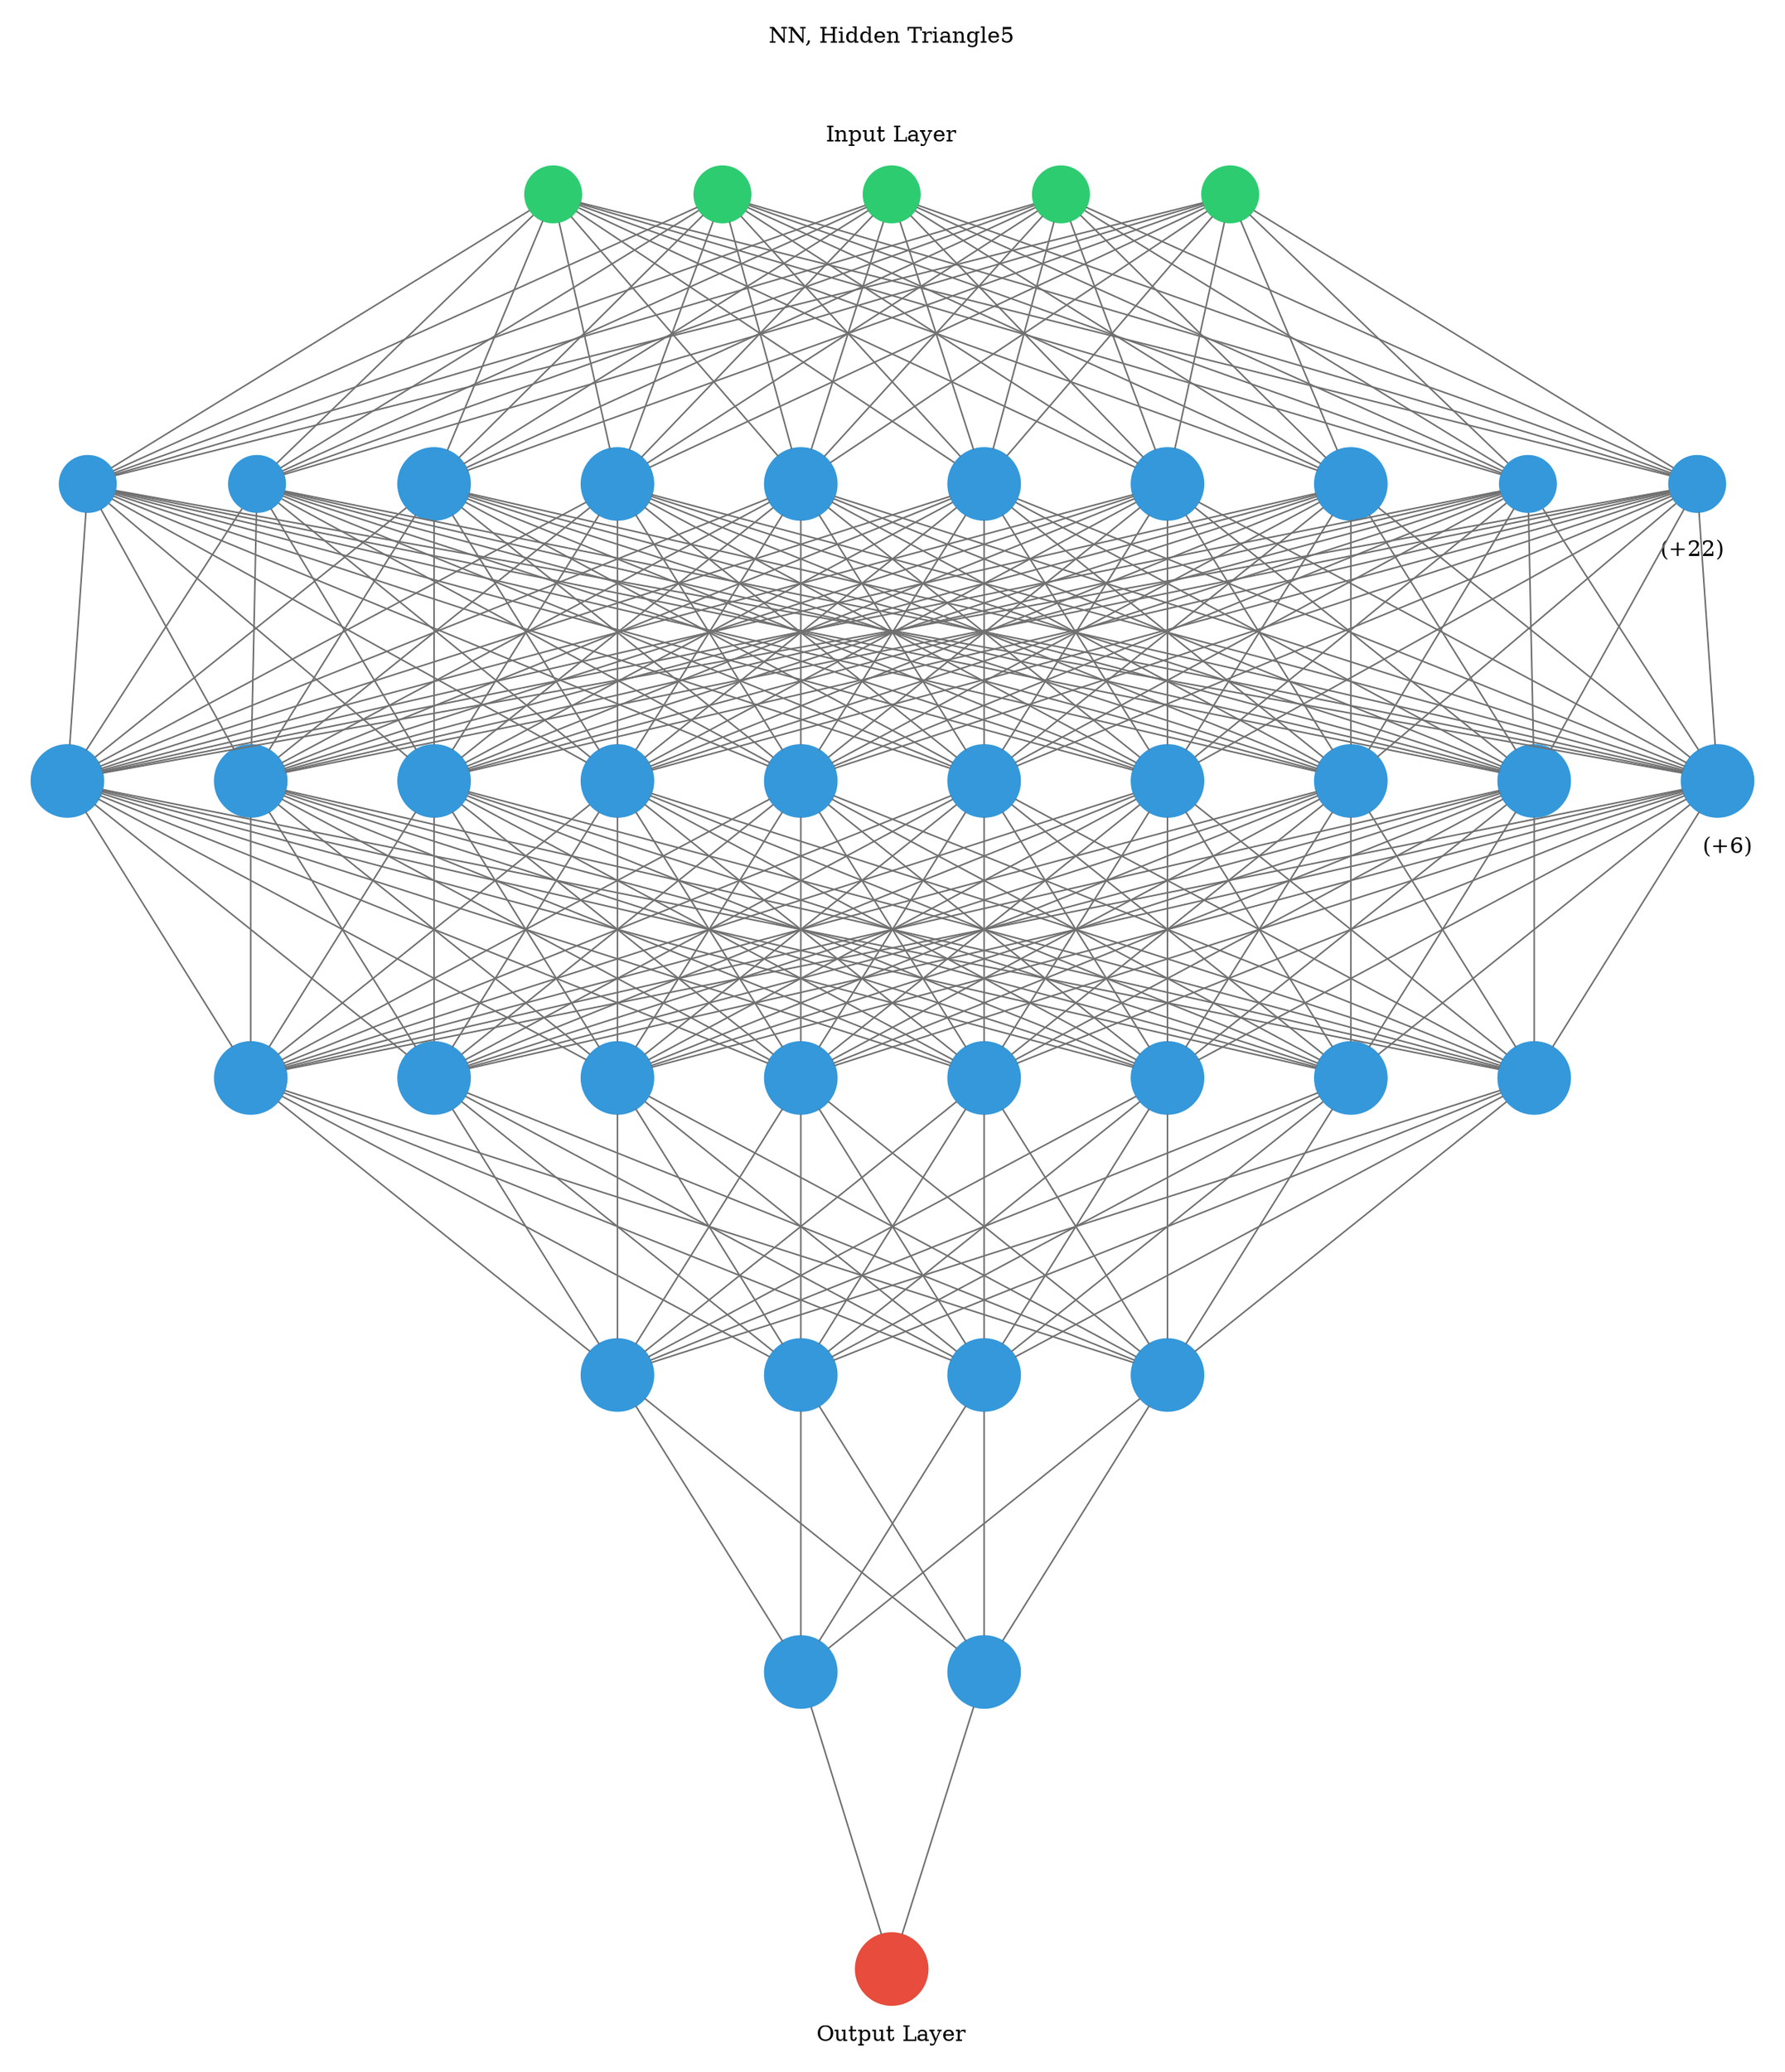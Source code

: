 digraph g {
	graph [nodesep=1 ranksep=2 splines=false]
	edge [arrowhead=none color="#707070"]
	subgraph cluster_input {
		node [color="#2ecc71" fontcolor="#2ecc71" shape=circle style=filled]
		color=white
		1
		label="NN, Hidden Triangle5



Input Layer"
		rank=same
		2
		label="NN, Hidden Triangle5



Input Layer"
		rank=same
		3
		label="NN, Hidden Triangle5



Input Layer"
		rank=same
		4
		label="NN, Hidden Triangle5



Input Layer"
		rank=same
		5
		label="NN, Hidden Triangle5



Input Layer"
		rank=same
	}
	1 -> 6
	2 -> 6
	3 -> 6
	4 -> 6
	5 -> 6
	1 -> 7
	2 -> 7
	3 -> 7
	4 -> 7
	5 -> 7
	1 -> 8
	2 -> 8
	3 -> 8
	4 -> 8
	5 -> 8
	1 -> 9
	2 -> 9
	3 -> 9
	4 -> 9
	5 -> 9
	1 -> 10
	2 -> 10
	3 -> 10
	4 -> 10
	5 -> 10
	1 -> 11
	2 -> 11
	3 -> 11
	4 -> 11
	5 -> 11
	1 -> 12
	2 -> 12
	3 -> 12
	4 -> 12
	5 -> 12
	1 -> 13
	2 -> 13
	3 -> 13
	4 -> 13
	5 -> 13
	1 -> 14
	2 -> 14
	3 -> 14
	4 -> 14
	5 -> 14
	1 -> 15
	2 -> 15
	3 -> 15
	4 -> 15
	5 -> 15
	subgraph cluster_1 {
		color=white
		rank=same
		label=" (+22)" labeljust=right labelloc=b
		6 [color="#3498db" fontcolor="#3498db" shape=circle style=filled]
		7 [color="#3498db" fontcolor="#3498db" shape=circle style=filled]
		8 [color="#3498db" fontcolor="#3498db" shape=circle style=filled]
		9 [color="#3498db" fontcolor="#3498db" shape=circle style=filled]
		10 [color="#3498db" fontcolor="#3498db" shape=circle style=filled]
		11 [color="#3498db" fontcolor="#3498db" shape=circle style=filled]
		12 [color="#3498db" fontcolor="#3498db" shape=circle style=filled]
		13 [color="#3498db" fontcolor="#3498db" shape=circle style=filled]
		14 [color="#3498db" fontcolor="#3498db" shape=circle style=filled]
		15 [color="#3498db" fontcolor="#3498db" shape=circle style=filled]
	}
	6 -> 16
	7 -> 16
	8 -> 16
	9 -> 16
	10 -> 16
	11 -> 16
	12 -> 16
	13 -> 16
	14 -> 16
	15 -> 16
	6 -> 17
	7 -> 17
	8 -> 17
	9 -> 17
	10 -> 17
	11 -> 17
	12 -> 17
	13 -> 17
	14 -> 17
	15 -> 17
	6 -> 18
	7 -> 18
	8 -> 18
	9 -> 18
	10 -> 18
	11 -> 18
	12 -> 18
	13 -> 18
	14 -> 18
	15 -> 18
	6 -> 19
	7 -> 19
	8 -> 19
	9 -> 19
	10 -> 19
	11 -> 19
	12 -> 19
	13 -> 19
	14 -> 19
	15 -> 19
	6 -> 20
	7 -> 20
	8 -> 20
	9 -> 20
	10 -> 20
	11 -> 20
	12 -> 20
	13 -> 20
	14 -> 20
	15 -> 20
	6 -> 21
	7 -> 21
	8 -> 21
	9 -> 21
	10 -> 21
	11 -> 21
	12 -> 21
	13 -> 21
	14 -> 21
	15 -> 21
	6 -> 22
	7 -> 22
	8 -> 22
	9 -> 22
	10 -> 22
	11 -> 22
	12 -> 22
	13 -> 22
	14 -> 22
	15 -> 22
	6 -> 23
	7 -> 23
	8 -> 23
	9 -> 23
	10 -> 23
	11 -> 23
	12 -> 23
	13 -> 23
	14 -> 23
	15 -> 23
	6 -> 24
	7 -> 24
	8 -> 24
	9 -> 24
	10 -> 24
	11 -> 24
	12 -> 24
	13 -> 24
	14 -> 24
	15 -> 24
	6 -> 25
	7 -> 25
	8 -> 25
	9 -> 25
	10 -> 25
	11 -> 25
	12 -> 25
	13 -> 25
	14 -> 25
	15 -> 25
	subgraph cluster_2 {
		color=white
		rank=same
		label=" (+6)" labeljust=right labelloc=b
		16 [color="#3498db" fontcolor="#3498db" shape=circle style=filled]
		17 [color="#3498db" fontcolor="#3498db" shape=circle style=filled]
		18 [color="#3498db" fontcolor="#3498db" shape=circle style=filled]
		19 [color="#3498db" fontcolor="#3498db" shape=circle style=filled]
		20 [color="#3498db" fontcolor="#3498db" shape=circle style=filled]
		21 [color="#3498db" fontcolor="#3498db" shape=circle style=filled]
		22 [color="#3498db" fontcolor="#3498db" shape=circle style=filled]
		23 [color="#3498db" fontcolor="#3498db" shape=circle style=filled]
		24 [color="#3498db" fontcolor="#3498db" shape=circle style=filled]
		25 [color="#3498db" fontcolor="#3498db" shape=circle style=filled]
	}
	16 -> 26
	17 -> 26
	18 -> 26
	19 -> 26
	20 -> 26
	21 -> 26
	22 -> 26
	23 -> 26
	24 -> 26
	25 -> 26
	16 -> 27
	17 -> 27
	18 -> 27
	19 -> 27
	20 -> 27
	21 -> 27
	22 -> 27
	23 -> 27
	24 -> 27
	25 -> 27
	16 -> 28
	17 -> 28
	18 -> 28
	19 -> 28
	20 -> 28
	21 -> 28
	22 -> 28
	23 -> 28
	24 -> 28
	25 -> 28
	16 -> 29
	17 -> 29
	18 -> 29
	19 -> 29
	20 -> 29
	21 -> 29
	22 -> 29
	23 -> 29
	24 -> 29
	25 -> 29
	16 -> 30
	17 -> 30
	18 -> 30
	19 -> 30
	20 -> 30
	21 -> 30
	22 -> 30
	23 -> 30
	24 -> 30
	25 -> 30
	16 -> 31
	17 -> 31
	18 -> 31
	19 -> 31
	20 -> 31
	21 -> 31
	22 -> 31
	23 -> 31
	24 -> 31
	25 -> 31
	16 -> 32
	17 -> 32
	18 -> 32
	19 -> 32
	20 -> 32
	21 -> 32
	22 -> 32
	23 -> 32
	24 -> 32
	25 -> 32
	16 -> 33
	17 -> 33
	18 -> 33
	19 -> 33
	20 -> 33
	21 -> 33
	22 -> 33
	23 -> 33
	24 -> 33
	25 -> 33
	subgraph cluster_3 {
		color=white
		rank=same
		label="" labeljust=right labelloc=b
		26 [color="#3498db" fontcolor="#3498db" shape=circle style=filled]
		27 [color="#3498db" fontcolor="#3498db" shape=circle style=filled]
		28 [color="#3498db" fontcolor="#3498db" shape=circle style=filled]
		29 [color="#3498db" fontcolor="#3498db" shape=circle style=filled]
		30 [color="#3498db" fontcolor="#3498db" shape=circle style=filled]
		31 [color="#3498db" fontcolor="#3498db" shape=circle style=filled]
		32 [color="#3498db" fontcolor="#3498db" shape=circle style=filled]
		33 [color="#3498db" fontcolor="#3498db" shape=circle style=filled]
	}
	26 -> 34
	27 -> 34
	28 -> 34
	29 -> 34
	30 -> 34
	31 -> 34
	32 -> 34
	33 -> 34
	26 -> 35
	27 -> 35
	28 -> 35
	29 -> 35
	30 -> 35
	31 -> 35
	32 -> 35
	33 -> 35
	26 -> 36
	27 -> 36
	28 -> 36
	29 -> 36
	30 -> 36
	31 -> 36
	32 -> 36
	33 -> 36
	26 -> 37
	27 -> 37
	28 -> 37
	29 -> 37
	30 -> 37
	31 -> 37
	32 -> 37
	33 -> 37
	subgraph cluster_4 {
		color=white
		rank=same
		label="" labeljust=right labelloc=b
		34 [color="#3498db" fontcolor="#3498db" shape=circle style=filled]
		35 [color="#3498db" fontcolor="#3498db" shape=circle style=filled]
		36 [color="#3498db" fontcolor="#3498db" shape=circle style=filled]
		37 [color="#3498db" fontcolor="#3498db" shape=circle style=filled]
	}
	34 -> 38
	35 -> 38
	36 -> 38
	37 -> 38
	34 -> 39
	35 -> 39
	36 -> 39
	37 -> 39
	subgraph cluster_5 {
		color=white
		rank=same
		label="" labeljust=right labelloc=b
		38 [color="#3498db" fontcolor="#3498db" shape=circle style=filled]
		39 [color="#3498db" fontcolor="#3498db" shape=circle style=filled]
	}
	38 -> 40
	39 -> 40
	subgraph cluster_output {
		node [color="#2ecc71" fontcolor="#2ecc71" shape=circle style=filled]
		color=white
		rank=same
		labeljust=1
		40 [color="#e74c3c" fontcolor="#e74c3c" shape=circle style=filled]
		label="Output Layer" labelloc=bottom
	}
	arrowShape=none
}
